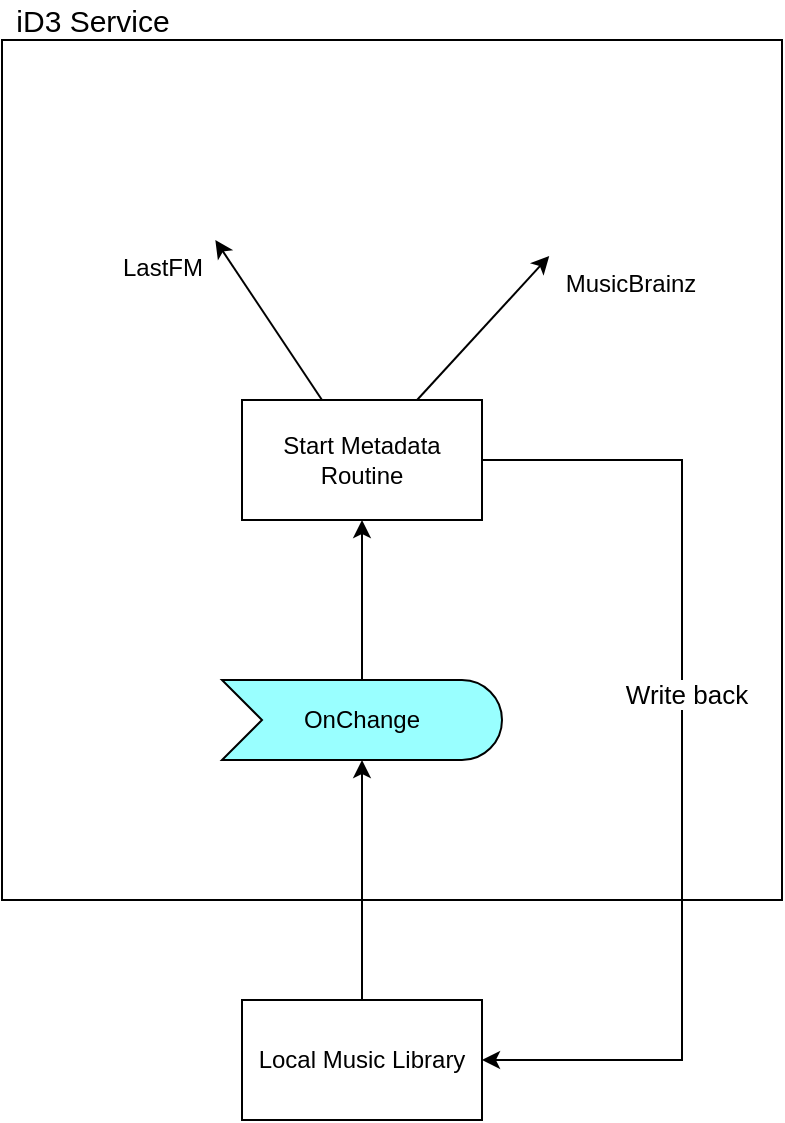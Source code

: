 <mxfile version="14.1.1" type="device"><diagram id="zPeY4XaTj7E2ou6fSRAw" name="Page-1"><mxGraphModel dx="1389" dy="966" grid="1" gridSize="10" guides="1" tooltips="1" connect="1" arrows="1" fold="1" page="1" pageScale="1" pageWidth="850" pageHeight="1100" math="0" shadow="0"><root><mxCell id="0"/><mxCell id="1" parent="0"/><mxCell id="EmQF2QvoDvauTlb9lnTb-13" value="" style="rounded=0;whiteSpace=wrap;html=1;" vertex="1" parent="1"><mxGeometry x="200" y="80" width="390" height="430" as="geometry"/></mxCell><mxCell id="EmQF2QvoDvauTlb9lnTb-3" style="edgeStyle=orthogonalEdgeStyle;rounded=0;orthogonalLoop=1;jettySize=auto;html=1;" edge="1" parent="1" source="EmQF2QvoDvauTlb9lnTb-1" target="EmQF2QvoDvauTlb9lnTb-2"><mxGeometry relative="1" as="geometry"/></mxCell><mxCell id="EmQF2QvoDvauTlb9lnTb-1" value="Local Music Library" style="rounded=0;whiteSpace=wrap;html=1;" vertex="1" parent="1"><mxGeometry x="320" y="560" width="120" height="60" as="geometry"/></mxCell><mxCell id="EmQF2QvoDvauTlb9lnTb-5" style="edgeStyle=orthogonalEdgeStyle;rounded=0;orthogonalLoop=1;jettySize=auto;html=1;entryX=0.5;entryY=1;entryDx=0;entryDy=0;" edge="1" parent="1" source="EmQF2QvoDvauTlb9lnTb-2" target="EmQF2QvoDvauTlb9lnTb-4"><mxGeometry relative="1" as="geometry"/></mxCell><mxCell id="EmQF2QvoDvauTlb9lnTb-2" value="OnChange" style="html=1;outlineConnect=0;whiteSpace=wrap;fillColor=#99ffff;shape=mxgraph.archimate3.event;" vertex="1" parent="1"><mxGeometry x="310" y="400" width="140" height="40" as="geometry"/></mxCell><mxCell id="EmQF2QvoDvauTlb9lnTb-8" style="rounded=0;orthogonalLoop=1;jettySize=auto;html=1;" edge="1" parent="1" source="EmQF2QvoDvauTlb9lnTb-4" target="EmQF2QvoDvauTlb9lnTb-7"><mxGeometry relative="1" as="geometry"/></mxCell><mxCell id="EmQF2QvoDvauTlb9lnTb-10" style="edgeStyle=none;rounded=0;orthogonalLoop=1;jettySize=auto;html=1;" edge="1" parent="1" source="EmQF2QvoDvauTlb9lnTb-4" target="EmQF2QvoDvauTlb9lnTb-9"><mxGeometry relative="1" as="geometry"/></mxCell><mxCell id="EmQF2QvoDvauTlb9lnTb-11" style="edgeStyle=orthogonalEdgeStyle;rounded=0;orthogonalLoop=1;jettySize=auto;html=1;entryX=1;entryY=0.5;entryDx=0;entryDy=0;" edge="1" parent="1" source="EmQF2QvoDvauTlb9lnTb-4" target="EmQF2QvoDvauTlb9lnTb-1"><mxGeometry relative="1" as="geometry"><Array as="points"><mxPoint x="540" y="290"/><mxPoint x="540" y="590"/></Array></mxGeometry></mxCell><mxCell id="EmQF2QvoDvauTlb9lnTb-12" value="&lt;font style=&quot;font-size: 13px&quot;&gt;Write back&lt;/font&gt;" style="edgeLabel;html=1;align=center;verticalAlign=middle;resizable=0;points=[];" vertex="1" connectable="0" parent="EmQF2QvoDvauTlb9lnTb-11"><mxGeometry x="-0.132" y="2" relative="1" as="geometry"><mxPoint as="offset"/></mxGeometry></mxCell><mxCell id="EmQF2QvoDvauTlb9lnTb-4" value="Start Metadata Routine" style="rounded=0;whiteSpace=wrap;html=1;" vertex="1" parent="1"><mxGeometry x="320" y="260" width="120" height="60" as="geometry"/></mxCell><mxCell id="EmQF2QvoDvauTlb9lnTb-7" value="LastFM" style="shape=image;html=1;verticalAlign=top;verticalLabelPosition=bottom;labelBackgroundColor=#ffffff;imageAspect=0;aspect=fixed;image=https://cdn4.iconfinder.com/data/icons/social-media-2182/512/lastfm__social__media__social_media__-128.png" vertex="1" parent="1"><mxGeometry x="240" y="100" width="80" height="80" as="geometry"/></mxCell><mxCell id="EmQF2QvoDvauTlb9lnTb-9" value="MusicBrainz" style="shape=image;html=1;verticalAlign=top;verticalLabelPosition=bottom;labelBackgroundColor=#ffffff;imageAspect=0;aspect=fixed;image=https://cdn0.iconfinder.com/data/icons/google-material-design-3-0/48/ic_music_video_48px-128.png" vertex="1" parent="1"><mxGeometry x="470" y="100" width="88" height="88" as="geometry"/></mxCell><mxCell id="EmQF2QvoDvauTlb9lnTb-14" value="&lt;font style=&quot;font-size: 15px&quot;&gt;iD3 Service&lt;/font&gt;" style="text;html=1;align=center;verticalAlign=middle;resizable=0;points=[];autosize=1;" vertex="1" parent="1"><mxGeometry x="200" y="60" width="90" height="20" as="geometry"/></mxCell></root></mxGraphModel></diagram></mxfile>